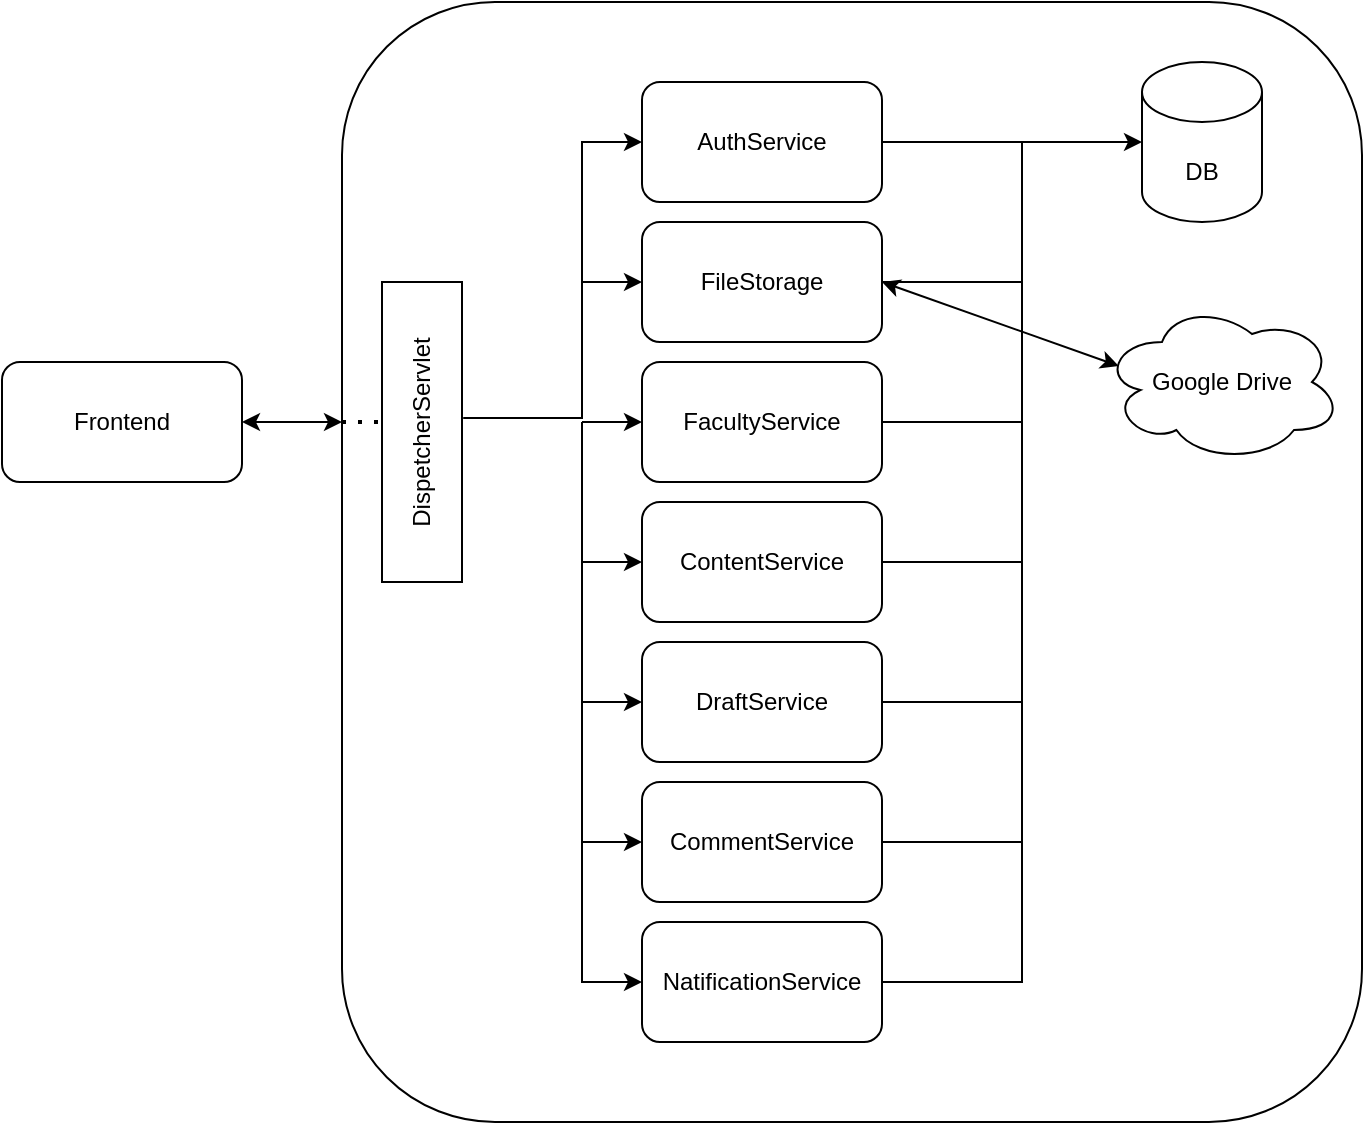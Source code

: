 <mxfile version="27.0.5">
  <diagram name="Страница — 1" id="E-vMDYh_YghWz6Yf-us2">
    <mxGraphModel dx="1507" dy="620" grid="1" gridSize="10" guides="1" tooltips="1" connect="1" arrows="1" fold="1" page="1" pageScale="1" pageWidth="827" pageHeight="1169" math="0" shadow="0">
      <root>
        <mxCell id="0" />
        <mxCell id="1" parent="0" />
        <mxCell id="cYw0qyQNOdX3kxRoaZgo-3" value="" style="group" vertex="1" connectable="0" parent="1">
          <mxGeometry x="70" y="190" width="120" height="60" as="geometry" />
        </mxCell>
        <mxCell id="cYw0qyQNOdX3kxRoaZgo-4" value="" style="group" vertex="1" connectable="0" parent="cYw0qyQNOdX3kxRoaZgo-3">
          <mxGeometry width="120" height="60" as="geometry" />
        </mxCell>
        <mxCell id="cYw0qyQNOdX3kxRoaZgo-1" value="" style="rounded=1;whiteSpace=wrap;html=1;" vertex="1" parent="cYw0qyQNOdX3kxRoaZgo-4">
          <mxGeometry width="120" height="60" as="geometry" />
        </mxCell>
        <mxCell id="cYw0qyQNOdX3kxRoaZgo-2" value="Frontend" style="text;html=1;align=center;verticalAlign=middle;whiteSpace=wrap;rounded=0;" vertex="1" parent="cYw0qyQNOdX3kxRoaZgo-4">
          <mxGeometry x="20" y="7.5" width="80" height="45" as="geometry" />
        </mxCell>
        <mxCell id="cYw0qyQNOdX3kxRoaZgo-5" value="" style="rounded=1;whiteSpace=wrap;html=1;" vertex="1" parent="1">
          <mxGeometry x="240" y="10" width="510" height="560" as="geometry" />
        </mxCell>
        <mxCell id="cYw0qyQNOdX3kxRoaZgo-6" value="" style="endArrow=classic;startArrow=classic;html=1;rounded=0;entryX=0;entryY=0.375;entryDx=0;entryDy=0;entryPerimeter=0;exitX=1;exitY=0.5;exitDx=0;exitDy=0;" edge="1" parent="1" source="cYw0qyQNOdX3kxRoaZgo-1" target="cYw0qyQNOdX3kxRoaZgo-5">
          <mxGeometry width="50" height="50" relative="1" as="geometry">
            <mxPoint x="180" y="320" as="sourcePoint" />
            <mxPoint x="230" y="270" as="targetPoint" />
          </mxGeometry>
        </mxCell>
        <mxCell id="cYw0qyQNOdX3kxRoaZgo-9" value="" style="group" vertex="1" connectable="0" parent="1">
          <mxGeometry x="640" y="40" width="60" height="80" as="geometry" />
        </mxCell>
        <mxCell id="cYw0qyQNOdX3kxRoaZgo-7" value="" style="shape=cylinder3;whiteSpace=wrap;html=1;boundedLbl=1;backgroundOutline=1;size=15;" vertex="1" parent="cYw0qyQNOdX3kxRoaZgo-9">
          <mxGeometry width="60" height="80" as="geometry" />
        </mxCell>
        <mxCell id="cYw0qyQNOdX3kxRoaZgo-8" value="DB" style="text;html=1;align=center;verticalAlign=middle;whiteSpace=wrap;rounded=0;" vertex="1" parent="cYw0qyQNOdX3kxRoaZgo-9">
          <mxGeometry y="40" width="60" height="30" as="geometry" />
        </mxCell>
        <mxCell id="cYw0qyQNOdX3kxRoaZgo-10" value="" style="rounded=0;whiteSpace=wrap;html=1;" vertex="1" parent="1">
          <mxGeometry x="260" y="150" width="40" height="150" as="geometry" />
        </mxCell>
        <mxCell id="cYw0qyQNOdX3kxRoaZgo-11" value="DispetcherServlet" style="text;html=1;align=center;verticalAlign=middle;whiteSpace=wrap;rounded=0;rotation=-90;" vertex="1" parent="1">
          <mxGeometry x="250" y="210" width="60" height="30" as="geometry" />
        </mxCell>
        <mxCell id="cYw0qyQNOdX3kxRoaZgo-12" value="" style="endArrow=none;dashed=1;html=1;dashPattern=1 3;strokeWidth=2;rounded=0;entryX=0;entryY=0.467;entryDx=0;entryDy=0;entryPerimeter=0;" edge="1" parent="1" target="cYw0qyQNOdX3kxRoaZgo-10">
          <mxGeometry width="50" height="50" relative="1" as="geometry">
            <mxPoint x="240" y="220" as="sourcePoint" />
            <mxPoint x="440" y="210" as="targetPoint" />
          </mxGeometry>
        </mxCell>
        <mxCell id="cYw0qyQNOdX3kxRoaZgo-13" value="" style="rounded=1;whiteSpace=wrap;html=1;" vertex="1" parent="1">
          <mxGeometry x="390" y="50" width="120" height="60" as="geometry" />
        </mxCell>
        <mxCell id="cYw0qyQNOdX3kxRoaZgo-14" value="AuthService" style="text;html=1;align=center;verticalAlign=middle;whiteSpace=wrap;rounded=0;" vertex="1" parent="1">
          <mxGeometry x="420" y="65" width="60" height="30" as="geometry" />
        </mxCell>
        <mxCell id="cYw0qyQNOdX3kxRoaZgo-15" value="FileStorage" style="rounded=1;whiteSpace=wrap;html=1;" vertex="1" parent="1">
          <mxGeometry x="390" y="120" width="120" height="60" as="geometry" />
        </mxCell>
        <mxCell id="cYw0qyQNOdX3kxRoaZgo-16" value="FacultyService" style="rounded=1;whiteSpace=wrap;html=1;" vertex="1" parent="1">
          <mxGeometry x="390" y="190" width="120" height="60" as="geometry" />
        </mxCell>
        <mxCell id="cYw0qyQNOdX3kxRoaZgo-17" value="ContentService" style="rounded=1;whiteSpace=wrap;html=1;" vertex="1" parent="1">
          <mxGeometry x="390" y="260" width="120" height="60" as="geometry" />
        </mxCell>
        <mxCell id="cYw0qyQNOdX3kxRoaZgo-18" value="DraftService" style="rounded=1;whiteSpace=wrap;html=1;" vertex="1" parent="1">
          <mxGeometry x="390" y="330" width="120" height="60" as="geometry" />
        </mxCell>
        <mxCell id="cYw0qyQNOdX3kxRoaZgo-19" value="CommentService" style="rounded=1;whiteSpace=wrap;html=1;" vertex="1" parent="1">
          <mxGeometry x="390" y="400" width="120" height="60" as="geometry" />
        </mxCell>
        <mxCell id="cYw0qyQNOdX3kxRoaZgo-20" value="NatificationService" style="rounded=1;whiteSpace=wrap;html=1;" vertex="1" parent="1">
          <mxGeometry x="390" y="470" width="120" height="60" as="geometry" />
        </mxCell>
        <mxCell id="cYw0qyQNOdX3kxRoaZgo-21" value="" style="endArrow=classic;html=1;rounded=0;exitX=1.015;exitY=0.453;exitDx=0;exitDy=0;exitPerimeter=0;entryX=0;entryY=0.5;entryDx=0;entryDy=0;" edge="1" parent="1" source="cYw0qyQNOdX3kxRoaZgo-10" target="cYw0qyQNOdX3kxRoaZgo-13">
          <mxGeometry width="50" height="50" relative="1" as="geometry">
            <mxPoint x="320" y="210" as="sourcePoint" />
            <mxPoint x="370" y="160" as="targetPoint" />
            <Array as="points">
              <mxPoint x="360" y="218" />
              <mxPoint x="360" y="80" />
            </Array>
          </mxGeometry>
        </mxCell>
        <mxCell id="cYw0qyQNOdX3kxRoaZgo-22" value="" style="endArrow=classic;html=1;rounded=0;entryX=0;entryY=0.5;entryDx=0;entryDy=0;" edge="1" parent="1" target="cYw0qyQNOdX3kxRoaZgo-15">
          <mxGeometry width="50" height="50" relative="1" as="geometry">
            <mxPoint x="360" y="150" as="sourcePoint" />
            <mxPoint x="470" y="180" as="targetPoint" />
          </mxGeometry>
        </mxCell>
        <mxCell id="cYw0qyQNOdX3kxRoaZgo-23" value="" style="endArrow=classic;html=1;rounded=0;entryX=0;entryY=0.5;entryDx=0;entryDy=0;" edge="1" parent="1" target="cYw0qyQNOdX3kxRoaZgo-16">
          <mxGeometry width="50" height="50" relative="1" as="geometry">
            <mxPoint x="360" y="220" as="sourcePoint" />
            <mxPoint x="470" y="180" as="targetPoint" />
          </mxGeometry>
        </mxCell>
        <mxCell id="cYw0qyQNOdX3kxRoaZgo-24" value="" style="endArrow=classic;html=1;rounded=0;entryX=0;entryY=0.5;entryDx=0;entryDy=0;" edge="1" parent="1" target="cYw0qyQNOdX3kxRoaZgo-17">
          <mxGeometry width="50" height="50" relative="1" as="geometry">
            <mxPoint x="360" y="220" as="sourcePoint" />
            <mxPoint x="400" y="270" as="targetPoint" />
            <Array as="points">
              <mxPoint x="360" y="290" />
            </Array>
          </mxGeometry>
        </mxCell>
        <mxCell id="cYw0qyQNOdX3kxRoaZgo-25" value="" style="endArrow=classic;html=1;rounded=0;entryX=0;entryY=0.5;entryDx=0;entryDy=0;" edge="1" parent="1" target="cYw0qyQNOdX3kxRoaZgo-18">
          <mxGeometry width="50" height="50" relative="1" as="geometry">
            <mxPoint x="360" y="290" as="sourcePoint" />
            <mxPoint x="420" y="320" as="targetPoint" />
            <Array as="points">
              <mxPoint x="360" y="360" />
            </Array>
          </mxGeometry>
        </mxCell>
        <mxCell id="cYw0qyQNOdX3kxRoaZgo-26" value="" style="endArrow=classic;html=1;rounded=0;entryX=0;entryY=0.5;entryDx=0;entryDy=0;" edge="1" parent="1" target="cYw0qyQNOdX3kxRoaZgo-19">
          <mxGeometry width="50" height="50" relative="1" as="geometry">
            <mxPoint x="360" y="360" as="sourcePoint" />
            <mxPoint x="420" y="400" as="targetPoint" />
            <Array as="points">
              <mxPoint x="360" y="430" />
            </Array>
          </mxGeometry>
        </mxCell>
        <mxCell id="cYw0qyQNOdX3kxRoaZgo-27" value="" style="endArrow=classic;html=1;rounded=0;entryX=0;entryY=0.5;entryDx=0;entryDy=0;" edge="1" parent="1" target="cYw0qyQNOdX3kxRoaZgo-20">
          <mxGeometry width="50" height="50" relative="1" as="geometry">
            <mxPoint x="360" y="430" as="sourcePoint" />
            <mxPoint x="470" y="280" as="targetPoint" />
            <Array as="points">
              <mxPoint x="360" y="500" />
            </Array>
          </mxGeometry>
        </mxCell>
        <mxCell id="cYw0qyQNOdX3kxRoaZgo-28" value="Google Drive" style="ellipse;shape=cloud;whiteSpace=wrap;html=1;" vertex="1" parent="1">
          <mxGeometry x="620" y="160" width="120" height="80" as="geometry" />
        </mxCell>
        <mxCell id="cYw0qyQNOdX3kxRoaZgo-29" value="" style="endArrow=classic;startArrow=classic;html=1;rounded=0;exitX=1;exitY=0.5;exitDx=0;exitDy=0;entryX=0.07;entryY=0.4;entryDx=0;entryDy=0;entryPerimeter=0;" edge="1" parent="1" source="cYw0qyQNOdX3kxRoaZgo-15" target="cYw0qyQNOdX3kxRoaZgo-28">
          <mxGeometry width="50" height="50" relative="1" as="geometry">
            <mxPoint x="560" y="260" as="sourcePoint" />
            <mxPoint x="610" y="210" as="targetPoint" />
          </mxGeometry>
        </mxCell>
        <mxCell id="cYw0qyQNOdX3kxRoaZgo-30" value="" style="endArrow=classic;html=1;rounded=0;entryX=0;entryY=0;entryDx=0;entryDy=0;exitX=1;exitY=0.5;exitDx=0;exitDy=0;" edge="1" parent="1" source="cYw0qyQNOdX3kxRoaZgo-20" target="cYw0qyQNOdX3kxRoaZgo-8">
          <mxGeometry width="50" height="50" relative="1" as="geometry">
            <mxPoint x="560" y="300" as="sourcePoint" />
            <mxPoint x="610" y="250" as="targetPoint" />
            <Array as="points">
              <mxPoint x="580" y="500" />
              <mxPoint x="580" y="80" />
            </Array>
          </mxGeometry>
        </mxCell>
        <mxCell id="cYw0qyQNOdX3kxRoaZgo-31" value="" style="endArrow=none;html=1;rounded=0;exitX=1;exitY=0.5;exitDx=0;exitDy=0;" edge="1" parent="1" source="cYw0qyQNOdX3kxRoaZgo-19">
          <mxGeometry width="50" height="50" relative="1" as="geometry">
            <mxPoint x="530" y="460" as="sourcePoint" />
            <mxPoint x="580" y="430" as="targetPoint" />
          </mxGeometry>
        </mxCell>
        <mxCell id="cYw0qyQNOdX3kxRoaZgo-32" value="" style="endArrow=none;html=1;rounded=0;exitX=1;exitY=0.5;exitDx=0;exitDy=0;" edge="1" parent="1" source="cYw0qyQNOdX3kxRoaZgo-18">
          <mxGeometry width="50" height="50" relative="1" as="geometry">
            <mxPoint x="530" y="390" as="sourcePoint" />
            <mxPoint x="580" y="360" as="targetPoint" />
          </mxGeometry>
        </mxCell>
        <mxCell id="cYw0qyQNOdX3kxRoaZgo-33" value="" style="endArrow=none;html=1;rounded=0;exitX=1;exitY=0.5;exitDx=0;exitDy=0;" edge="1" parent="1" source="cYw0qyQNOdX3kxRoaZgo-17">
          <mxGeometry width="50" height="50" relative="1" as="geometry">
            <mxPoint x="530" y="300" as="sourcePoint" />
            <mxPoint x="580" y="290" as="targetPoint" />
          </mxGeometry>
        </mxCell>
        <mxCell id="cYw0qyQNOdX3kxRoaZgo-34" value="" style="endArrow=none;html=1;rounded=0;exitX=1;exitY=0.5;exitDx=0;exitDy=0;" edge="1" parent="1" source="cYw0qyQNOdX3kxRoaZgo-16">
          <mxGeometry width="50" height="50" relative="1" as="geometry">
            <mxPoint x="540" y="250" as="sourcePoint" />
            <mxPoint x="580" y="220" as="targetPoint" />
          </mxGeometry>
        </mxCell>
        <mxCell id="cYw0qyQNOdX3kxRoaZgo-35" value="" style="endArrow=none;html=1;rounded=0;" edge="1" parent="1">
          <mxGeometry width="50" height="50" relative="1" as="geometry">
            <mxPoint x="510" y="150" as="sourcePoint" />
            <mxPoint x="580" y="150" as="targetPoint" />
          </mxGeometry>
        </mxCell>
        <mxCell id="cYw0qyQNOdX3kxRoaZgo-36" value="" style="endArrow=none;html=1;rounded=0;exitX=1;exitY=0.5;exitDx=0;exitDy=0;" edge="1" parent="1" source="cYw0qyQNOdX3kxRoaZgo-13">
          <mxGeometry width="50" height="50" relative="1" as="geometry">
            <mxPoint x="540" y="110" as="sourcePoint" />
            <mxPoint x="580" y="80" as="targetPoint" />
          </mxGeometry>
        </mxCell>
      </root>
    </mxGraphModel>
  </diagram>
</mxfile>
